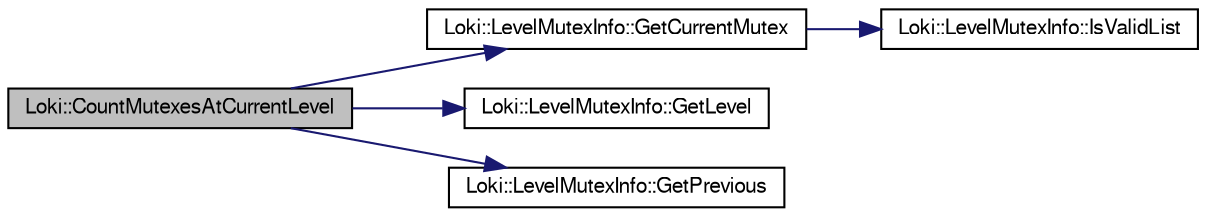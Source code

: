 digraph G
{
  bgcolor="transparent";
  edge [fontname="FreeSans",fontsize="10",labelfontname="FreeSans",labelfontsize="10"];
  node [fontname="FreeSans",fontsize="10",shape=record];
  rankdir=LR;
  Node1 [label="Loki::CountMutexesAtCurrentLevel",height=0.2,width=0.4,color="black", fillcolor="grey75", style="filled" fontcolor="black"];
  Node1 -> Node2 [color="midnightblue",fontsize="10",style="solid",fontname="FreeSans"];
  Node2 [label="Loki::LevelMutexInfo::GetCurrentMutex",height=0.2,width=0.4,color="black",URL="$a00071.html#b7fd94847721b118979b72121472d3e2"];
  Node2 -> Node3 [color="midnightblue",fontsize="10",style="solid",fontname="FreeSans"];
  Node3 [label="Loki::LevelMutexInfo::IsValidList",height=0.2,width=0.4,color="black",URL="$a00071.html#01f6dfba5d2ea5606109b34e5a543cf0"];
  Node1 -> Node4 [color="midnightblue",fontsize="10",style="solid",fontname="FreeSans"];
  Node4 [label="Loki::LevelMutexInfo::GetLevel",height=0.2,width=0.4,color="black",URL="$a00071.html#1cad7c6b6fc50e230401e4cc22761d14",tooltip="Returns the level of this mutex."];
  Node1 -> Node5 [color="midnightblue",fontsize="10",style="solid",fontname="FreeSans"];
  Node5 [label="Loki::LevelMutexInfo::GetPrevious",height=0.2,width=0.4,color="black",URL="$a00071.html#b774e94ff72724dd87ff236d99970bb5",tooltip="Returns pointer to mutex previously locked by the thread which locked this."];
}
